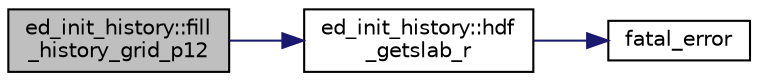 digraph "ed_init_history::fill_history_grid_p12"
{
 // LATEX_PDF_SIZE
  edge [fontname="Helvetica",fontsize="10",labelfontname="Helvetica",labelfontsize="10"];
  node [fontname="Helvetica",fontsize="10",shape=record];
  rankdir="LR";
  Node1 [label="ed_init_history::fill\l_history_grid_p12",height=0.2,width=0.4,color="black", fillcolor="grey75", style="filled", fontcolor="black",tooltip=" "];
  Node1 -> Node2 [color="midnightblue",fontsize="10",style="solid",fontname="Helvetica"];
  Node2 [label="ed_init_history::hdf\l_getslab_r",height=0.2,width=0.4,color="black", fillcolor="white", style="filled",URL="$namespaceed__init__history.html#a1b9d6cc3c6107d401da7ef1b39e5b660",tooltip=" "];
  Node2 -> Node3 [color="midnightblue",fontsize="10",style="solid",fontname="Helvetica"];
  Node3 [label="fatal_error",height=0.2,width=0.4,color="black", fillcolor="white", style="filled",URL="$fatal__error_8_f90.html#a2a2bff228716ab48a81c795b348d1665",tooltip=" "];
}
